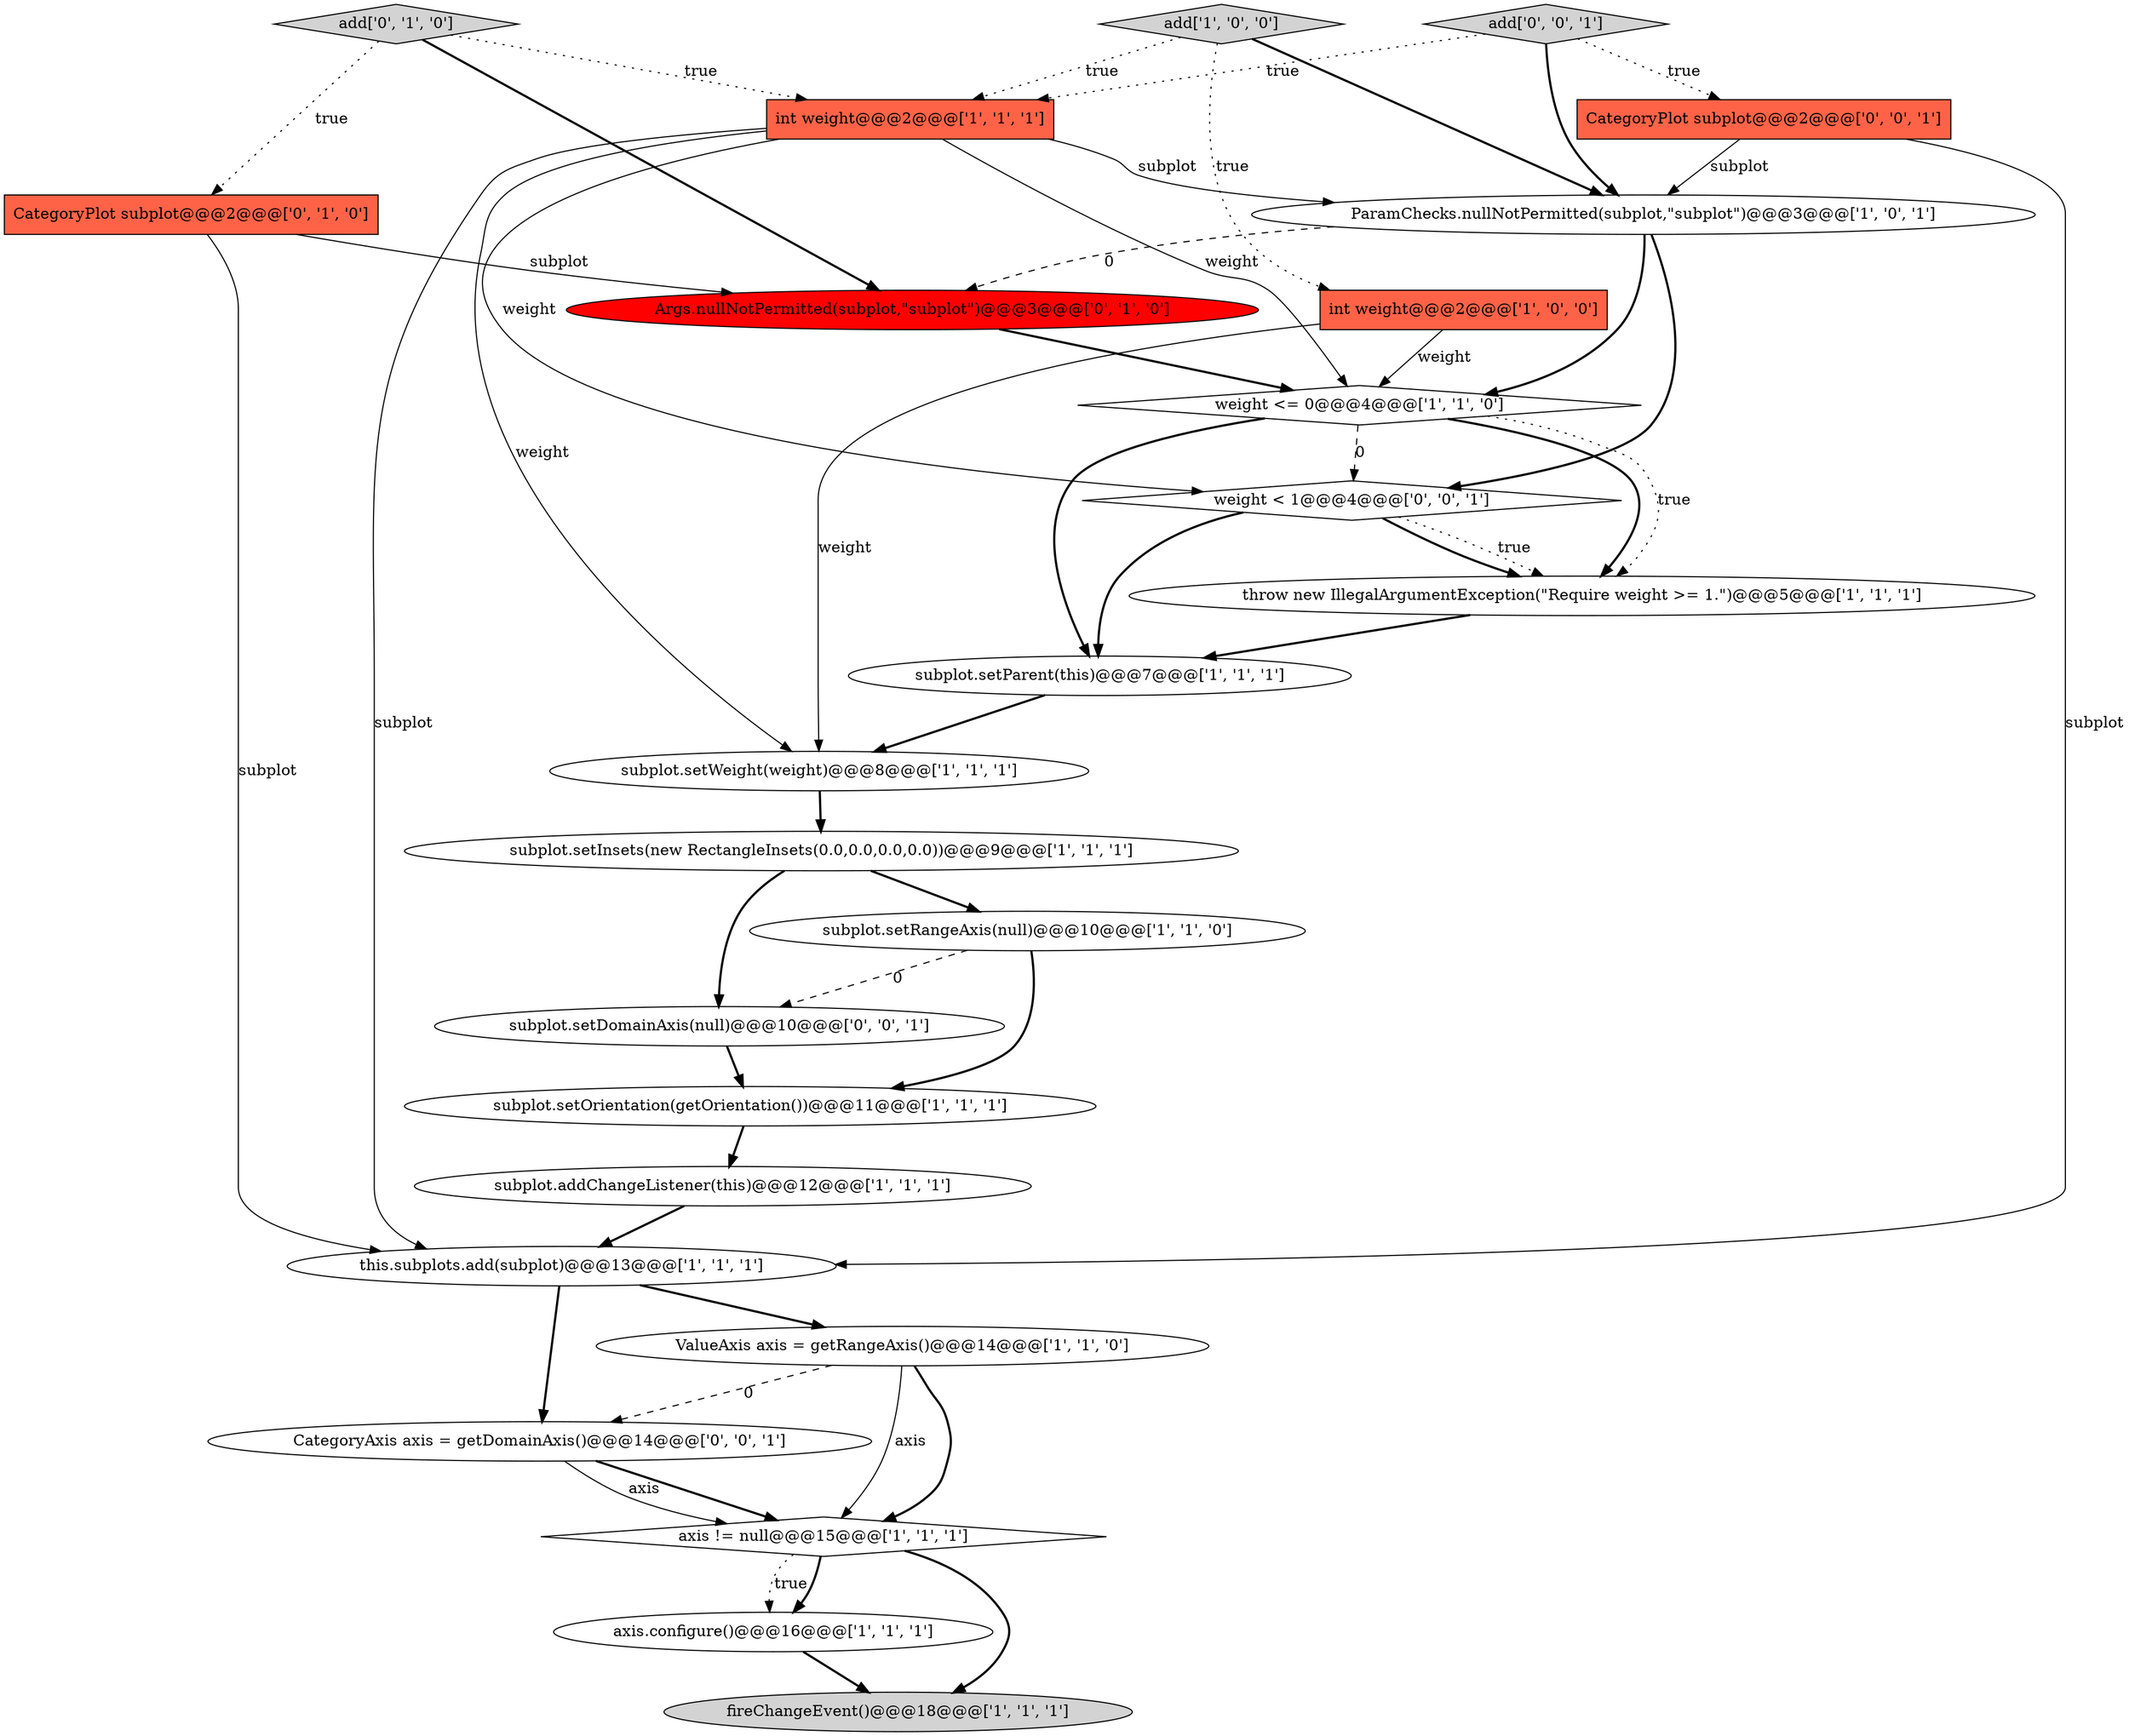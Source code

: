 digraph {
1 [style = filled, label = "fireChangeEvent()@@@18@@@['1', '1', '1']", fillcolor = lightgray, shape = ellipse image = "AAA0AAABBB1BBB"];
20 [style = filled, label = "CategoryAxis axis = getDomainAxis()@@@14@@@['0', '0', '1']", fillcolor = white, shape = ellipse image = "AAA0AAABBB3BBB"];
8 [style = filled, label = "axis.configure()@@@16@@@['1', '1', '1']", fillcolor = white, shape = ellipse image = "AAA0AAABBB1BBB"];
23 [style = filled, label = "weight < 1@@@4@@@['0', '0', '1']", fillcolor = white, shape = diamond image = "AAA0AAABBB3BBB"];
19 [style = filled, label = "Args.nullNotPermitted(subplot,\"subplot\")@@@3@@@['0', '1', '0']", fillcolor = red, shape = ellipse image = "AAA1AAABBB2BBB"];
2 [style = filled, label = "axis != null@@@15@@@['1', '1', '1']", fillcolor = white, shape = diamond image = "AAA0AAABBB1BBB"];
11 [style = filled, label = "subplot.addChangeListener(this)@@@12@@@['1', '1', '1']", fillcolor = white, shape = ellipse image = "AAA0AAABBB1BBB"];
13 [style = filled, label = "throw new IllegalArgumentException(\"Require weight >= 1.\")@@@5@@@['1', '1', '1']", fillcolor = white, shape = ellipse image = "AAA0AAABBB1BBB"];
4 [style = filled, label = "int weight@@@2@@@['1', '0', '0']", fillcolor = tomato, shape = box image = "AAA0AAABBB1BBB"];
7 [style = filled, label = "subplot.setOrientation(getOrientation())@@@11@@@['1', '1', '1']", fillcolor = white, shape = ellipse image = "AAA0AAABBB1BBB"];
6 [style = filled, label = "subplot.setInsets(new RectangleInsets(0.0,0.0,0.0,0.0))@@@9@@@['1', '1', '1']", fillcolor = white, shape = ellipse image = "AAA0AAABBB1BBB"];
17 [style = filled, label = "CategoryPlot subplot@@@2@@@['0', '1', '0']", fillcolor = tomato, shape = box image = "AAA0AAABBB2BBB"];
14 [style = filled, label = "this.subplots.add(subplot)@@@13@@@['1', '1', '1']", fillcolor = white, shape = ellipse image = "AAA0AAABBB1BBB"];
18 [style = filled, label = "add['0', '1', '0']", fillcolor = lightgray, shape = diamond image = "AAA0AAABBB2BBB"];
15 [style = filled, label = "int weight@@@2@@@['1', '1', '1']", fillcolor = tomato, shape = box image = "AAA0AAABBB1BBB"];
16 [style = filled, label = "weight <= 0@@@4@@@['1', '1', '0']", fillcolor = white, shape = diamond image = "AAA0AAABBB1BBB"];
5 [style = filled, label = "subplot.setWeight(weight)@@@8@@@['1', '1', '1']", fillcolor = white, shape = ellipse image = "AAA0AAABBB1BBB"];
9 [style = filled, label = "ValueAxis axis = getRangeAxis()@@@14@@@['1', '1', '0']", fillcolor = white, shape = ellipse image = "AAA0AAABBB1BBB"];
10 [style = filled, label = "add['1', '0', '0']", fillcolor = lightgray, shape = diamond image = "AAA0AAABBB1BBB"];
24 [style = filled, label = "subplot.setDomainAxis(null)@@@10@@@['0', '0', '1']", fillcolor = white, shape = ellipse image = "AAA0AAABBB3BBB"];
12 [style = filled, label = "ParamChecks.nullNotPermitted(subplot,\"subplot\")@@@3@@@['1', '0', '1']", fillcolor = white, shape = ellipse image = "AAA0AAABBB1BBB"];
0 [style = filled, label = "subplot.setParent(this)@@@7@@@['1', '1', '1']", fillcolor = white, shape = ellipse image = "AAA0AAABBB1BBB"];
21 [style = filled, label = "add['0', '0', '1']", fillcolor = lightgray, shape = diamond image = "AAA0AAABBB3BBB"];
22 [style = filled, label = "CategoryPlot subplot@@@2@@@['0', '0', '1']", fillcolor = tomato, shape = box image = "AAA0AAABBB3BBB"];
3 [style = filled, label = "subplot.setRangeAxis(null)@@@10@@@['1', '1', '0']", fillcolor = white, shape = ellipse image = "AAA0AAABBB1BBB"];
9->20 [style = dashed, label="0"];
6->3 [style = bold, label=""];
16->13 [style = bold, label=""];
16->0 [style = bold, label=""];
7->11 [style = bold, label=""];
16->13 [style = dotted, label="true"];
21->15 [style = dotted, label="true"];
11->14 [style = bold, label=""];
9->2 [style = bold, label=""];
2->1 [style = bold, label=""];
15->5 [style = solid, label="weight"];
3->24 [style = dashed, label="0"];
18->15 [style = dotted, label="true"];
18->19 [style = bold, label=""];
21->22 [style = dotted, label="true"];
6->24 [style = bold, label=""];
16->23 [style = dashed, label="0"];
12->16 [style = bold, label=""];
22->14 [style = solid, label="subplot"];
15->16 [style = solid, label="weight"];
15->12 [style = solid, label="subplot"];
23->0 [style = bold, label=""];
9->2 [style = solid, label="axis"];
22->12 [style = solid, label="subplot"];
19->16 [style = bold, label=""];
20->2 [style = bold, label=""];
21->12 [style = bold, label=""];
10->15 [style = dotted, label="true"];
8->1 [style = bold, label=""];
5->6 [style = bold, label=""];
17->14 [style = solid, label="subplot"];
12->19 [style = dashed, label="0"];
3->7 [style = bold, label=""];
23->13 [style = bold, label=""];
10->12 [style = bold, label=""];
23->13 [style = dotted, label="true"];
15->23 [style = solid, label="weight"];
15->14 [style = solid, label="subplot"];
14->20 [style = bold, label=""];
4->5 [style = solid, label="weight"];
17->19 [style = solid, label="subplot"];
20->2 [style = solid, label="axis"];
14->9 [style = bold, label=""];
4->16 [style = solid, label="weight"];
12->23 [style = bold, label=""];
18->17 [style = dotted, label="true"];
10->4 [style = dotted, label="true"];
24->7 [style = bold, label=""];
0->5 [style = bold, label=""];
2->8 [style = dotted, label="true"];
2->8 [style = bold, label=""];
13->0 [style = bold, label=""];
}
